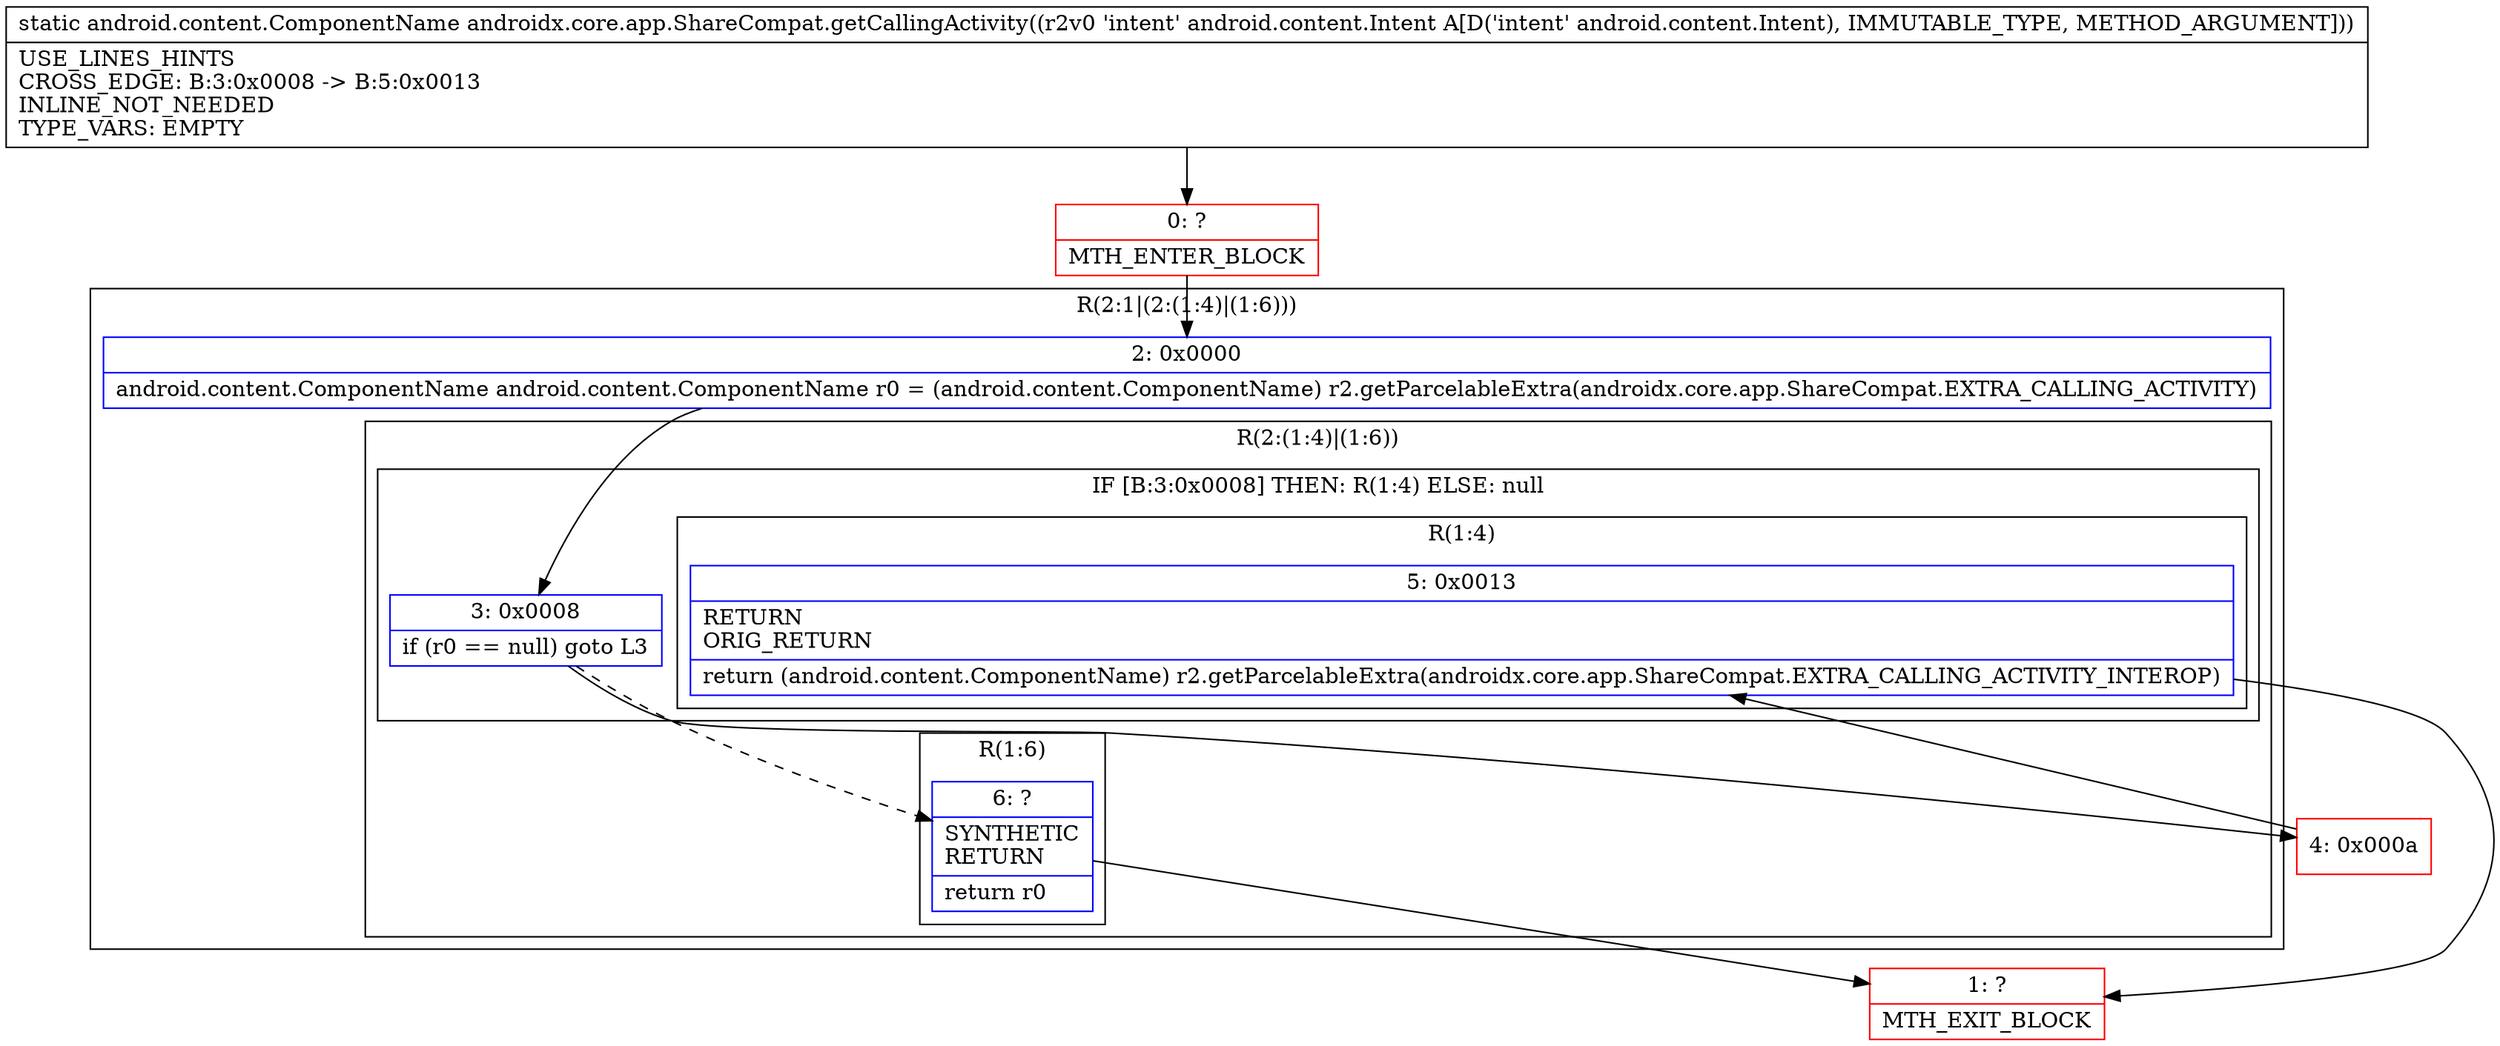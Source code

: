 digraph "CFG forandroidx.core.app.ShareCompat.getCallingActivity(Landroid\/content\/Intent;)Landroid\/content\/ComponentName;" {
subgraph cluster_Region_1286924920 {
label = "R(2:1|(2:(1:4)|(1:6)))";
node [shape=record,color=blue];
Node_2 [shape=record,label="{2\:\ 0x0000|android.content.ComponentName android.content.ComponentName r0 = (android.content.ComponentName) r2.getParcelableExtra(androidx.core.app.ShareCompat.EXTRA_CALLING_ACTIVITY)\l}"];
subgraph cluster_Region_1084894008 {
label = "R(2:(1:4)|(1:6))";
node [shape=record,color=blue];
subgraph cluster_IfRegion_1111626169 {
label = "IF [B:3:0x0008] THEN: R(1:4) ELSE: null";
node [shape=record,color=blue];
Node_3 [shape=record,label="{3\:\ 0x0008|if (r0 == null) goto L3\l}"];
subgraph cluster_Region_2083769949 {
label = "R(1:4)";
node [shape=record,color=blue];
Node_5 [shape=record,label="{5\:\ 0x0013|RETURN\lORIG_RETURN\l|return (android.content.ComponentName) r2.getParcelableExtra(androidx.core.app.ShareCompat.EXTRA_CALLING_ACTIVITY_INTEROP)\l}"];
}
}
subgraph cluster_Region_737264765 {
label = "R(1:6)";
node [shape=record,color=blue];
Node_6 [shape=record,label="{6\:\ ?|SYNTHETIC\lRETURN\l|return r0\l}"];
}
}
}
Node_0 [shape=record,color=red,label="{0\:\ ?|MTH_ENTER_BLOCK\l}"];
Node_4 [shape=record,color=red,label="{4\:\ 0x000a}"];
Node_1 [shape=record,color=red,label="{1\:\ ?|MTH_EXIT_BLOCK\l}"];
MethodNode[shape=record,label="{static android.content.ComponentName androidx.core.app.ShareCompat.getCallingActivity((r2v0 'intent' android.content.Intent A[D('intent' android.content.Intent), IMMUTABLE_TYPE, METHOD_ARGUMENT]))  | USE_LINES_HINTS\lCROSS_EDGE: B:3:0x0008 \-\> B:5:0x0013\lINLINE_NOT_NEEDED\lTYPE_VARS: EMPTY\l}"];
MethodNode -> Node_0;Node_2 -> Node_3;
Node_3 -> Node_4;
Node_3 -> Node_6[style=dashed];
Node_5 -> Node_1;
Node_6 -> Node_1;
Node_0 -> Node_2;
Node_4 -> Node_5;
}


